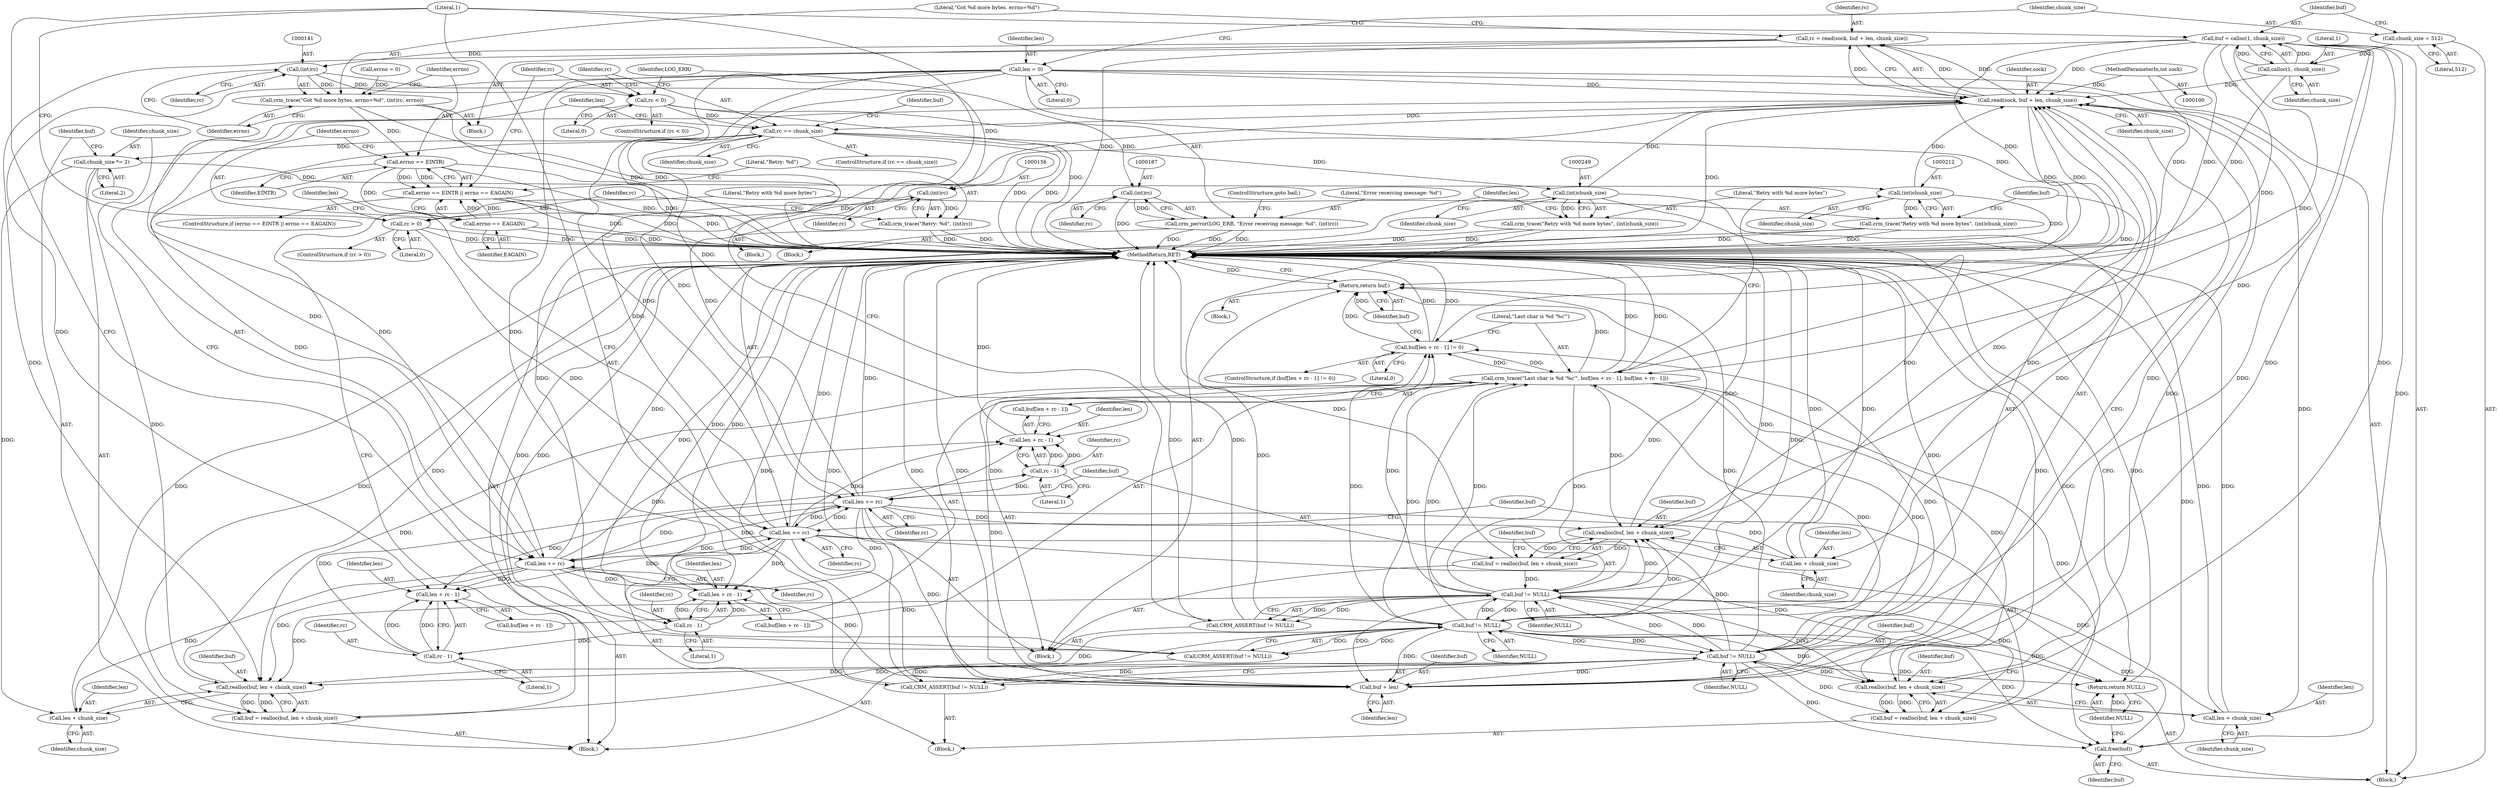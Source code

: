 digraph "1_pacemaker_564f7cc2a51dcd2f28ab12a13394f31be5aa3c93_12@API" {
"1000130" [label="(Call,rc = read(sock, buf + len, chunk_size))"];
"1000132" [label="(Call,read(sock, buf + len, chunk_size))"];
"1000101" [label="(MethodParameterIn,int sock)"];
"1000230" [label="(Call,crm_trace(\"Last char is %d '%c'\", buf[len + rc - 1], buf[len + rc - 1]))"];
"1000220" [label="(Call,buf[len + rc - 1] != 0)"];
"1000215" [label="(Call,buf != NULL)"];
"1000202" [label="(Call,buf = realloc(buf, len + chunk_size))"];
"1000204" [label="(Call,realloc(buf, len + chunk_size))"];
"1000262" [label="(Call,buf != NULL)"];
"1000254" [label="(Call,buf = realloc(buf, len + chunk_size))"];
"1000256" [label="(Call,realloc(buf, len + chunk_size))"];
"1000174" [label="(Call,buf != NULL)"];
"1000166" [label="(Call,buf = realloc(buf, len + chunk_size))"];
"1000168" [label="(Call,realloc(buf, len + chunk_size))"];
"1000119" [label="(Call,buf = calloc(1, chunk_size))"];
"1000121" [label="(Call,calloc(1, chunk_size))"];
"1000116" [label="(Call,chunk_size = 512)"];
"1000163" [label="(Call,len += rc)"];
"1000159" [label="(Call,rc > 0)"];
"1000155" [label="(Call,(int)rc)"];
"1000140" [label="(Call,(int)rc)"];
"1000130" [label="(Call,rc = read(sock, buf + len, chunk_size))"];
"1000112" [label="(Call,len = 0)"];
"1000251" [label="(Call,len += rc)"];
"1000243" [label="(Call,rc - 1)"];
"1000236" [label="(Call,rc - 1)"];
"1000225" [label="(Call,rc - 1)"];
"1000192" [label="(Call,rc == chunk_size)"];
"1000179" [label="(Call,rc < 0)"];
"1000196" [label="(Call,len += rc)"];
"1000248" [label="(Call,(int)chunk_size)"];
"1000199" [label="(Call,chunk_size *= 2)"];
"1000211" [label="(Call,(int)chunk_size)"];
"1000138" [label="(Call,crm_trace(\"Got %d more bytes. errno=%d\", (int)rc, errno))"];
"1000146" [label="(Call,errno == EINTR)"];
"1000145" [label="(Call,errno == EINTR || errno == EAGAIN)"];
"1000149" [label="(Call,errno == EAGAIN)"];
"1000153" [label="(Call,crm_trace(\"Retry: %d\", (int)rc))"];
"1000134" [label="(Call,buf + len)"];
"1000173" [label="(Call,CRM_ASSERT(buf != NULL))"];
"1000214" [label="(Call,CRM_ASSERT(buf != NULL))"];
"1000261" [label="(Call,CRM_ASSERT(buf != NULL))"];
"1000267" [label="(Return,return buf;)"];
"1000270" [label="(Call,free(buf))"];
"1000272" [label="(Return,return NULL;)"];
"1000170" [label="(Call,len + chunk_size)"];
"1000206" [label="(Call,len + chunk_size)"];
"1000223" [label="(Call,len + rc - 1)"];
"1000234" [label="(Call,len + rc - 1)"];
"1000241" [label="(Call,len + rc - 1)"];
"1000258" [label="(Call,len + chunk_size)"];
"1000209" [label="(Call,crm_trace(\"Retry with %d more bytes\", (int)chunk_size))"];
"1000246" [label="(Call,crm_trace(\"Retry with %d more bytes\", (int)chunk_size))"];
"1000186" [label="(Call,(int)rc)"];
"1000183" [label="(Call,crm_perror(LOG_ERR, \"Error receiving message: %d\", (int)rc))"];
"1000215" [label="(Call,buf != NULL)"];
"1000230" [label="(Call,crm_trace(\"Last char is %d '%c'\", buf[len + rc - 1], buf[len + rc - 1]))"];
"1000222" [label="(Identifier,buf)"];
"1000153" [label="(Call,crm_trace(\"Retry: %d\", (int)rc))"];
"1000235" [label="(Identifier,len)"];
"1000114" [label="(Literal,0)"];
"1000236" [label="(Call,rc - 1)"];
"1000225" [label="(Call,rc - 1)"];
"1000247" [label="(Literal,\"Retry with %d more bytes\")"];
"1000116" [label="(Call,chunk_size = 512)"];
"1000216" [label="(Identifier,buf)"];
"1000171" [label="(Identifier,len)"];
"1000154" [label="(Literal,\"Retry: %d\")"];
"1000234" [label="(Call,len + rc - 1)"];
"1000131" [label="(Identifier,rc)"];
"1000217" [label="(Identifier,NULL)"];
"1000172" [label="(Identifier,chunk_size)"];
"1000268" [label="(Identifier,buf)"];
"1000203" [label="(Identifier,buf)"];
"1000250" [label="(Identifier,chunk_size)"];
"1000232" [label="(Call,buf[len + rc - 1])"];
"1000193" [label="(Identifier,rc)"];
"1000145" [label="(Call,errno == EINTR || errno == EAGAIN)"];
"1000255" [label="(Identifier,buf)"];
"1000219" [label="(ControlStructure,if (buf[len + rc - 1] != 0))"];
"1000180" [label="(Identifier,rc)"];
"1000266" [label="(Block,)"];
"1000228" [label="(Literal,0)"];
"1000258" [label="(Call,len + chunk_size)"];
"1000147" [label="(Identifier,errno)"];
"1000142" [label="(Identifier,rc)"];
"1000184" [label="(Identifier,LOG_ERR)"];
"1000199" [label="(Call,chunk_size *= 2)"];
"1000118" [label="(Literal,512)"];
"1000113" [label="(Identifier,len)"];
"1000135" [label="(Identifier,buf)"];
"1000229" [label="(Block,)"];
"1000272" [label="(Return,return NULL;)"];
"1000208" [label="(Identifier,chunk_size)"];
"1000262" [label="(Call,buf != NULL)"];
"1000183" [label="(Call,crm_perror(LOG_ERR, \"Error receiving message: %d\", (int)rc))"];
"1000112" [label="(Call,len = 0)"];
"1000241" [label="(Call,len + rc - 1)"];
"1000151" [label="(Identifier,EAGAIN)"];
"1000271" [label="(Identifier,buf)"];
"1000192" [label="(Call,rc == chunk_size)"];
"1000165" [label="(Identifier,rc)"];
"1000166" [label="(Call,buf = realloc(buf, len + chunk_size))"];
"1000139" [label="(Literal,\"Got %d more bytes. errno=%d\")"];
"1000173" [label="(Call,CRM_ASSERT(buf != NULL))"];
"1000270" [label="(Call,free(buf))"];
"1000102" [label="(Block,)"];
"1000264" [label="(Identifier,NULL)"];
"1000158" [label="(ControlStructure,if (rc > 0))"];
"1000273" [label="(Identifier,NULL)"];
"1000161" [label="(Literal,0)"];
"1000231" [label="(Literal,\"Last char is %d '%c'\")"];
"1000182" [label="(Block,)"];
"1000214" [label="(Call,CRM_ASSERT(buf != NULL))"];
"1000130" [label="(Call,rc = read(sock, buf + len, chunk_size))"];
"1000206" [label="(Call,len + chunk_size)"];
"1000205" [label="(Identifier,buf)"];
"1000194" [label="(Identifier,chunk_size)"];
"1000119" [label="(Call,buf = calloc(1, chunk_size))"];
"1000174" [label="(Call,buf != NULL)"];
"1000196" [label="(Call,len += rc)"];
"1000211" [label="(Call,(int)chunk_size)"];
"1000175" [label="(Identifier,buf)"];
"1000202" [label="(Call,buf = realloc(buf, len + chunk_size))"];
"1000152" [label="(Block,)"];
"1000185" [label="(Literal,\"Error receiving message: %d\")"];
"1000221" [label="(Call,buf[len + rc - 1])"];
"1000168" [label="(Call,realloc(buf, len + chunk_size))"];
"1000220" [label="(Call,buf[len + rc - 1] != 0)"];
"1000259" [label="(Identifier,len)"];
"1000188" [label="(Identifier,rc)"];
"1000159" [label="(Call,rc > 0)"];
"1000189" [label="(ControlStructure,goto bail;)"];
"1000162" [label="(Block,)"];
"1000267" [label="(Return,return buf;)"];
"1000245" [label="(Literal,1)"];
"1000254" [label="(Call,buf = realloc(buf, len + chunk_size))"];
"1000237" [label="(Identifier,rc)"];
"1000146" [label="(Call,errno == EINTR)"];
"1000150" [label="(Identifier,errno)"];
"1000226" [label="(Identifier,rc)"];
"1000169" [label="(Identifier,buf)"];
"1000121" [label="(Call,calloc(1, chunk_size))"];
"1000191" [label="(ControlStructure,if (rc == chunk_size))"];
"1000149" [label="(Call,errno == EAGAIN)"];
"1000207" [label="(Identifier,len)"];
"1000210" [label="(Literal,\"Retry with %d more bytes\")"];
"1000120" [label="(Identifier,buf)"];
"1000256" [label="(Call,realloc(buf, len + chunk_size))"];
"1000160" [label="(Identifier,rc)"];
"1000157" [label="(Identifier,rc)"];
"1000224" [label="(Identifier,len)"];
"1000246" [label="(Call,crm_trace(\"Retry with %d more bytes\", (int)chunk_size))"];
"1000239" [label="(Call,buf[len + rc - 1])"];
"1000195" [label="(Block,)"];
"1000238" [label="(Literal,1)"];
"1000181" [label="(Literal,0)"];
"1000138" [label="(Call,crm_trace(\"Got %d more bytes. errno=%d\", (int)rc, errno))"];
"1000227" [label="(Literal,1)"];
"1000167" [label="(Identifier,buf)"];
"1000178" [label="(ControlStructure,if (rc < 0))"];
"1000253" [label="(Identifier,rc)"];
"1000243" [label="(Call,rc - 1)"];
"1000155" [label="(Call,(int)rc)"];
"1000209" [label="(Call,crm_trace(\"Retry with %d more bytes\", (int)chunk_size))"];
"1000133" [label="(Identifier,sock)"];
"1000204" [label="(Call,realloc(buf, len + chunk_size))"];
"1000186" [label="(Call,(int)rc)"];
"1000132" [label="(Call,read(sock, buf + len, chunk_size))"];
"1000176" [label="(Identifier,NULL)"];
"1000261" [label="(Call,CRM_ASSERT(buf != NULL))"];
"1000263" [label="(Identifier,buf)"];
"1000257" [label="(Identifier,buf)"];
"1000148" [label="(Identifier,EINTR)"];
"1000163" [label="(Call,len += rc)"];
"1000244" [label="(Identifier,rc)"];
"1000117" [label="(Identifier,chunk_size)"];
"1000213" [label="(Identifier,chunk_size)"];
"1000140" [label="(Call,(int)rc)"];
"1000137" [label="(Identifier,chunk_size)"];
"1000127" [label="(Call,errno = 0)"];
"1000252" [label="(Identifier,len)"];
"1000144" [label="(ControlStructure,if (errno == EINTR || errno == EAGAIN))"];
"1000179" [label="(Call,rc < 0)"];
"1000126" [label="(Block,)"];
"1000201" [label="(Literal,2)"];
"1000260" [label="(Identifier,chunk_size)"];
"1000242" [label="(Identifier,len)"];
"1000223" [label="(Call,len + rc - 1)"];
"1000164" [label="(Identifier,len)"];
"1000125" [label="(Literal,1)"];
"1000170" [label="(Call,len + chunk_size)"];
"1000274" [label="(MethodReturn,RET)"];
"1000101" [label="(MethodParameterIn,int sock)"];
"1000123" [label="(Identifier,chunk_size)"];
"1000136" [label="(Identifier,len)"];
"1000197" [label="(Identifier,len)"];
"1000200" [label="(Identifier,chunk_size)"];
"1000251" [label="(Call,len += rc)"];
"1000198" [label="(Identifier,rc)"];
"1000248" [label="(Call,(int)chunk_size)"];
"1000122" [label="(Literal,1)"];
"1000134" [label="(Call,buf + len)"];
"1000143" [label="(Identifier,errno)"];
"1000130" -> "1000126"  [label="AST: "];
"1000130" -> "1000132"  [label="CFG: "];
"1000131" -> "1000130"  [label="AST: "];
"1000132" -> "1000130"  [label="AST: "];
"1000139" -> "1000130"  [label="CFG: "];
"1000130" -> "1000274"  [label="DDG: "];
"1000132" -> "1000130"  [label="DDG: "];
"1000132" -> "1000130"  [label="DDG: "];
"1000132" -> "1000130"  [label="DDG: "];
"1000130" -> "1000140"  [label="DDG: "];
"1000132" -> "1000137"  [label="CFG: "];
"1000133" -> "1000132"  [label="AST: "];
"1000134" -> "1000132"  [label="AST: "];
"1000137" -> "1000132"  [label="AST: "];
"1000132" -> "1000274"  [label="DDG: "];
"1000132" -> "1000274"  [label="DDG: "];
"1000132" -> "1000274"  [label="DDG: "];
"1000101" -> "1000132"  [label="DDG: "];
"1000230" -> "1000132"  [label="DDG: "];
"1000215" -> "1000132"  [label="DDG: "];
"1000262" -> "1000132"  [label="DDG: "];
"1000174" -> "1000132"  [label="DDG: "];
"1000119" -> "1000132"  [label="DDG: "];
"1000112" -> "1000132"  [label="DDG: "];
"1000251" -> "1000132"  [label="DDG: "];
"1000196" -> "1000132"  [label="DDG: "];
"1000163" -> "1000132"  [label="DDG: "];
"1000121" -> "1000132"  [label="DDG: "];
"1000211" -> "1000132"  [label="DDG: "];
"1000248" -> "1000132"  [label="DDG: "];
"1000132" -> "1000168"  [label="DDG: "];
"1000132" -> "1000170"  [label="DDG: "];
"1000132" -> "1000192"  [label="DDG: "];
"1000101" -> "1000100"  [label="AST: "];
"1000101" -> "1000274"  [label="DDG: "];
"1000230" -> "1000229"  [label="AST: "];
"1000230" -> "1000239"  [label="CFG: "];
"1000231" -> "1000230"  [label="AST: "];
"1000232" -> "1000230"  [label="AST: "];
"1000239" -> "1000230"  [label="AST: "];
"1000247" -> "1000230"  [label="CFG: "];
"1000230" -> "1000274"  [label="DDG: "];
"1000230" -> "1000274"  [label="DDG: "];
"1000230" -> "1000134"  [label="DDG: "];
"1000230" -> "1000168"  [label="DDG: "];
"1000230" -> "1000174"  [label="DDG: "];
"1000230" -> "1000204"  [label="DDG: "];
"1000230" -> "1000215"  [label="DDG: "];
"1000230" -> "1000220"  [label="DDG: "];
"1000220" -> "1000230"  [label="DDG: "];
"1000215" -> "1000230"  [label="DDG: "];
"1000262" -> "1000230"  [label="DDG: "];
"1000174" -> "1000230"  [label="DDG: "];
"1000119" -> "1000230"  [label="DDG: "];
"1000230" -> "1000256"  [label="DDG: "];
"1000230" -> "1000262"  [label="DDG: "];
"1000230" -> "1000267"  [label="DDG: "];
"1000230" -> "1000270"  [label="DDG: "];
"1000220" -> "1000219"  [label="AST: "];
"1000220" -> "1000228"  [label="CFG: "];
"1000221" -> "1000220"  [label="AST: "];
"1000228" -> "1000220"  [label="AST: "];
"1000231" -> "1000220"  [label="CFG: "];
"1000268" -> "1000220"  [label="CFG: "];
"1000220" -> "1000274"  [label="DDG: "];
"1000220" -> "1000274"  [label="DDG: "];
"1000215" -> "1000220"  [label="DDG: "];
"1000262" -> "1000220"  [label="DDG: "];
"1000174" -> "1000220"  [label="DDG: "];
"1000119" -> "1000220"  [label="DDG: "];
"1000220" -> "1000267"  [label="DDG: "];
"1000215" -> "1000214"  [label="AST: "];
"1000215" -> "1000217"  [label="CFG: "];
"1000216" -> "1000215"  [label="AST: "];
"1000217" -> "1000215"  [label="AST: "];
"1000214" -> "1000215"  [label="CFG: "];
"1000215" -> "1000274"  [label="DDG: "];
"1000215" -> "1000134"  [label="DDG: "];
"1000215" -> "1000168"  [label="DDG: "];
"1000215" -> "1000174"  [label="DDG: "];
"1000215" -> "1000204"  [label="DDG: "];
"1000215" -> "1000214"  [label="DDG: "];
"1000215" -> "1000214"  [label="DDG: "];
"1000202" -> "1000215"  [label="DDG: "];
"1000262" -> "1000215"  [label="DDG: "];
"1000174" -> "1000215"  [label="DDG: "];
"1000215" -> "1000256"  [label="DDG: "];
"1000215" -> "1000262"  [label="DDG: "];
"1000215" -> "1000267"  [label="DDG: "];
"1000215" -> "1000270"  [label="DDG: "];
"1000215" -> "1000272"  [label="DDG: "];
"1000202" -> "1000195"  [label="AST: "];
"1000202" -> "1000204"  [label="CFG: "];
"1000203" -> "1000202"  [label="AST: "];
"1000204" -> "1000202"  [label="AST: "];
"1000210" -> "1000202"  [label="CFG: "];
"1000202" -> "1000274"  [label="DDG: "];
"1000204" -> "1000202"  [label="DDG: "];
"1000204" -> "1000202"  [label="DDG: "];
"1000204" -> "1000206"  [label="CFG: "];
"1000205" -> "1000204"  [label="AST: "];
"1000206" -> "1000204"  [label="AST: "];
"1000204" -> "1000274"  [label="DDG: "];
"1000262" -> "1000204"  [label="DDG: "];
"1000174" -> "1000204"  [label="DDG: "];
"1000119" -> "1000204"  [label="DDG: "];
"1000196" -> "1000204"  [label="DDG: "];
"1000199" -> "1000204"  [label="DDG: "];
"1000262" -> "1000261"  [label="AST: "];
"1000262" -> "1000264"  [label="CFG: "];
"1000263" -> "1000262"  [label="AST: "];
"1000264" -> "1000262"  [label="AST: "];
"1000261" -> "1000262"  [label="CFG: "];
"1000262" -> "1000274"  [label="DDG: "];
"1000262" -> "1000134"  [label="DDG: "];
"1000262" -> "1000168"  [label="DDG: "];
"1000262" -> "1000174"  [label="DDG: "];
"1000262" -> "1000256"  [label="DDG: "];
"1000262" -> "1000261"  [label="DDG: "];
"1000262" -> "1000261"  [label="DDG: "];
"1000254" -> "1000262"  [label="DDG: "];
"1000174" -> "1000262"  [label="DDG: "];
"1000262" -> "1000267"  [label="DDG: "];
"1000262" -> "1000270"  [label="DDG: "];
"1000262" -> "1000272"  [label="DDG: "];
"1000254" -> "1000229"  [label="AST: "];
"1000254" -> "1000256"  [label="CFG: "];
"1000255" -> "1000254"  [label="AST: "];
"1000256" -> "1000254"  [label="AST: "];
"1000263" -> "1000254"  [label="CFG: "];
"1000254" -> "1000274"  [label="DDG: "];
"1000256" -> "1000254"  [label="DDG: "];
"1000256" -> "1000254"  [label="DDG: "];
"1000256" -> "1000258"  [label="CFG: "];
"1000257" -> "1000256"  [label="AST: "];
"1000258" -> "1000256"  [label="AST: "];
"1000256" -> "1000274"  [label="DDG: "];
"1000174" -> "1000256"  [label="DDG: "];
"1000119" -> "1000256"  [label="DDG: "];
"1000251" -> "1000256"  [label="DDG: "];
"1000248" -> "1000256"  [label="DDG: "];
"1000174" -> "1000173"  [label="AST: "];
"1000174" -> "1000176"  [label="CFG: "];
"1000175" -> "1000174"  [label="AST: "];
"1000176" -> "1000174"  [label="AST: "];
"1000173" -> "1000174"  [label="CFG: "];
"1000174" -> "1000274"  [label="DDG: "];
"1000174" -> "1000134"  [label="DDG: "];
"1000174" -> "1000168"  [label="DDG: "];
"1000174" -> "1000173"  [label="DDG: "];
"1000174" -> "1000173"  [label="DDG: "];
"1000166" -> "1000174"  [label="DDG: "];
"1000174" -> "1000267"  [label="DDG: "];
"1000174" -> "1000270"  [label="DDG: "];
"1000174" -> "1000272"  [label="DDG: "];
"1000166" -> "1000162"  [label="AST: "];
"1000166" -> "1000168"  [label="CFG: "];
"1000167" -> "1000166"  [label="AST: "];
"1000168" -> "1000166"  [label="AST: "];
"1000175" -> "1000166"  [label="CFG: "];
"1000166" -> "1000274"  [label="DDG: "];
"1000168" -> "1000166"  [label="DDG: "];
"1000168" -> "1000166"  [label="DDG: "];
"1000168" -> "1000170"  [label="CFG: "];
"1000169" -> "1000168"  [label="AST: "];
"1000170" -> "1000168"  [label="AST: "];
"1000168" -> "1000274"  [label="DDG: "];
"1000119" -> "1000168"  [label="DDG: "];
"1000163" -> "1000168"  [label="DDG: "];
"1000119" -> "1000102"  [label="AST: "];
"1000119" -> "1000121"  [label="CFG: "];
"1000120" -> "1000119"  [label="AST: "];
"1000121" -> "1000119"  [label="AST: "];
"1000125" -> "1000119"  [label="CFG: "];
"1000119" -> "1000274"  [label="DDG: "];
"1000121" -> "1000119"  [label="DDG: "];
"1000121" -> "1000119"  [label="DDG: "];
"1000119" -> "1000134"  [label="DDG: "];
"1000119" -> "1000267"  [label="DDG: "];
"1000119" -> "1000270"  [label="DDG: "];
"1000121" -> "1000123"  [label="CFG: "];
"1000122" -> "1000121"  [label="AST: "];
"1000123" -> "1000121"  [label="AST: "];
"1000121" -> "1000274"  [label="DDG: "];
"1000116" -> "1000121"  [label="DDG: "];
"1000116" -> "1000102"  [label="AST: "];
"1000116" -> "1000118"  [label="CFG: "];
"1000117" -> "1000116"  [label="AST: "];
"1000118" -> "1000116"  [label="AST: "];
"1000120" -> "1000116"  [label="CFG: "];
"1000163" -> "1000162"  [label="AST: "];
"1000163" -> "1000165"  [label="CFG: "];
"1000164" -> "1000163"  [label="AST: "];
"1000165" -> "1000163"  [label="AST: "];
"1000167" -> "1000163"  [label="CFG: "];
"1000163" -> "1000274"  [label="DDG: "];
"1000163" -> "1000134"  [label="DDG: "];
"1000159" -> "1000163"  [label="DDG: "];
"1000112" -> "1000163"  [label="DDG: "];
"1000251" -> "1000163"  [label="DDG: "];
"1000196" -> "1000163"  [label="DDG: "];
"1000163" -> "1000170"  [label="DDG: "];
"1000163" -> "1000196"  [label="DDG: "];
"1000163" -> "1000223"  [label="DDG: "];
"1000163" -> "1000234"  [label="DDG: "];
"1000163" -> "1000241"  [label="DDG: "];
"1000163" -> "1000251"  [label="DDG: "];
"1000159" -> "1000158"  [label="AST: "];
"1000159" -> "1000161"  [label="CFG: "];
"1000160" -> "1000159"  [label="AST: "];
"1000161" -> "1000159"  [label="AST: "];
"1000125" -> "1000159"  [label="CFG: "];
"1000164" -> "1000159"  [label="CFG: "];
"1000159" -> "1000274"  [label="DDG: "];
"1000159" -> "1000274"  [label="DDG: "];
"1000155" -> "1000159"  [label="DDG: "];
"1000155" -> "1000153"  [label="AST: "];
"1000155" -> "1000157"  [label="CFG: "];
"1000156" -> "1000155"  [label="AST: "];
"1000157" -> "1000155"  [label="AST: "];
"1000153" -> "1000155"  [label="CFG: "];
"1000155" -> "1000153"  [label="DDG: "];
"1000140" -> "1000155"  [label="DDG: "];
"1000140" -> "1000138"  [label="AST: "];
"1000140" -> "1000142"  [label="CFG: "];
"1000141" -> "1000140"  [label="AST: "];
"1000142" -> "1000140"  [label="AST: "];
"1000143" -> "1000140"  [label="CFG: "];
"1000140" -> "1000138"  [label="DDG: "];
"1000140" -> "1000179"  [label="DDG: "];
"1000112" -> "1000102"  [label="AST: "];
"1000112" -> "1000114"  [label="CFG: "];
"1000113" -> "1000112"  [label="AST: "];
"1000114" -> "1000112"  [label="AST: "];
"1000117" -> "1000112"  [label="CFG: "];
"1000112" -> "1000274"  [label="DDG: "];
"1000112" -> "1000134"  [label="DDG: "];
"1000112" -> "1000196"  [label="DDG: "];
"1000112" -> "1000223"  [label="DDG: "];
"1000112" -> "1000234"  [label="DDG: "];
"1000112" -> "1000241"  [label="DDG: "];
"1000112" -> "1000251"  [label="DDG: "];
"1000251" -> "1000229"  [label="AST: "];
"1000251" -> "1000253"  [label="CFG: "];
"1000252" -> "1000251"  [label="AST: "];
"1000253" -> "1000251"  [label="AST: "];
"1000255" -> "1000251"  [label="CFG: "];
"1000251" -> "1000274"  [label="DDG: "];
"1000251" -> "1000134"  [label="DDG: "];
"1000251" -> "1000196"  [label="DDG: "];
"1000251" -> "1000223"  [label="DDG: "];
"1000251" -> "1000234"  [label="DDG: "];
"1000251" -> "1000241"  [label="DDG: "];
"1000243" -> "1000251"  [label="DDG: "];
"1000196" -> "1000251"  [label="DDG: "];
"1000251" -> "1000258"  [label="DDG: "];
"1000243" -> "1000241"  [label="AST: "];
"1000243" -> "1000245"  [label="CFG: "];
"1000244" -> "1000243"  [label="AST: "];
"1000245" -> "1000243"  [label="AST: "];
"1000241" -> "1000243"  [label="CFG: "];
"1000243" -> "1000241"  [label="DDG: "];
"1000243" -> "1000241"  [label="DDG: "];
"1000236" -> "1000243"  [label="DDG: "];
"1000236" -> "1000234"  [label="AST: "];
"1000236" -> "1000238"  [label="CFG: "];
"1000237" -> "1000236"  [label="AST: "];
"1000238" -> "1000236"  [label="AST: "];
"1000234" -> "1000236"  [label="CFG: "];
"1000236" -> "1000234"  [label="DDG: "];
"1000236" -> "1000234"  [label="DDG: "];
"1000225" -> "1000236"  [label="DDG: "];
"1000225" -> "1000223"  [label="AST: "];
"1000225" -> "1000227"  [label="CFG: "];
"1000226" -> "1000225"  [label="AST: "];
"1000227" -> "1000225"  [label="AST: "];
"1000223" -> "1000225"  [label="CFG: "];
"1000225" -> "1000274"  [label="DDG: "];
"1000225" -> "1000223"  [label="DDG: "];
"1000225" -> "1000223"  [label="DDG: "];
"1000192" -> "1000225"  [label="DDG: "];
"1000192" -> "1000191"  [label="AST: "];
"1000192" -> "1000194"  [label="CFG: "];
"1000193" -> "1000192"  [label="AST: "];
"1000194" -> "1000192"  [label="AST: "];
"1000197" -> "1000192"  [label="CFG: "];
"1000222" -> "1000192"  [label="CFG: "];
"1000192" -> "1000274"  [label="DDG: "];
"1000192" -> "1000274"  [label="DDG: "];
"1000179" -> "1000192"  [label="DDG: "];
"1000192" -> "1000196"  [label="DDG: "];
"1000192" -> "1000199"  [label="DDG: "];
"1000192" -> "1000248"  [label="DDG: "];
"1000179" -> "1000178"  [label="AST: "];
"1000179" -> "1000181"  [label="CFG: "];
"1000180" -> "1000179"  [label="AST: "];
"1000181" -> "1000179"  [label="AST: "];
"1000184" -> "1000179"  [label="CFG: "];
"1000193" -> "1000179"  [label="CFG: "];
"1000179" -> "1000274"  [label="DDG: "];
"1000179" -> "1000186"  [label="DDG: "];
"1000196" -> "1000195"  [label="AST: "];
"1000196" -> "1000198"  [label="CFG: "];
"1000197" -> "1000196"  [label="AST: "];
"1000198" -> "1000196"  [label="AST: "];
"1000200" -> "1000196"  [label="CFG: "];
"1000196" -> "1000274"  [label="DDG: "];
"1000196" -> "1000134"  [label="DDG: "];
"1000196" -> "1000206"  [label="DDG: "];
"1000196" -> "1000223"  [label="DDG: "];
"1000196" -> "1000234"  [label="DDG: "];
"1000196" -> "1000241"  [label="DDG: "];
"1000248" -> "1000246"  [label="AST: "];
"1000248" -> "1000250"  [label="CFG: "];
"1000249" -> "1000248"  [label="AST: "];
"1000250" -> "1000248"  [label="AST: "];
"1000246" -> "1000248"  [label="CFG: "];
"1000248" -> "1000246"  [label="DDG: "];
"1000248" -> "1000258"  [label="DDG: "];
"1000199" -> "1000195"  [label="AST: "];
"1000199" -> "1000201"  [label="CFG: "];
"1000200" -> "1000199"  [label="AST: "];
"1000201" -> "1000199"  [label="AST: "];
"1000203" -> "1000199"  [label="CFG: "];
"1000199" -> "1000206"  [label="DDG: "];
"1000199" -> "1000211"  [label="DDG: "];
"1000211" -> "1000209"  [label="AST: "];
"1000211" -> "1000213"  [label="CFG: "];
"1000212" -> "1000211"  [label="AST: "];
"1000213" -> "1000211"  [label="AST: "];
"1000209" -> "1000211"  [label="CFG: "];
"1000211" -> "1000274"  [label="DDG: "];
"1000211" -> "1000209"  [label="DDG: "];
"1000138" -> "1000126"  [label="AST: "];
"1000138" -> "1000143"  [label="CFG: "];
"1000139" -> "1000138"  [label="AST: "];
"1000143" -> "1000138"  [label="AST: "];
"1000147" -> "1000138"  [label="CFG: "];
"1000138" -> "1000274"  [label="DDG: "];
"1000138" -> "1000274"  [label="DDG: "];
"1000127" -> "1000138"  [label="DDG: "];
"1000138" -> "1000146"  [label="DDG: "];
"1000146" -> "1000145"  [label="AST: "];
"1000146" -> "1000148"  [label="CFG: "];
"1000147" -> "1000146"  [label="AST: "];
"1000148" -> "1000146"  [label="AST: "];
"1000150" -> "1000146"  [label="CFG: "];
"1000145" -> "1000146"  [label="CFG: "];
"1000146" -> "1000274"  [label="DDG: "];
"1000146" -> "1000274"  [label="DDG: "];
"1000146" -> "1000145"  [label="DDG: "];
"1000146" -> "1000145"  [label="DDG: "];
"1000146" -> "1000149"  [label="DDG: "];
"1000145" -> "1000144"  [label="AST: "];
"1000145" -> "1000149"  [label="CFG: "];
"1000149" -> "1000145"  [label="AST: "];
"1000154" -> "1000145"  [label="CFG: "];
"1000180" -> "1000145"  [label="CFG: "];
"1000145" -> "1000274"  [label="DDG: "];
"1000145" -> "1000274"  [label="DDG: "];
"1000145" -> "1000274"  [label="DDG: "];
"1000149" -> "1000145"  [label="DDG: "];
"1000149" -> "1000145"  [label="DDG: "];
"1000149" -> "1000151"  [label="CFG: "];
"1000150" -> "1000149"  [label="AST: "];
"1000151" -> "1000149"  [label="AST: "];
"1000149" -> "1000274"  [label="DDG: "];
"1000149" -> "1000274"  [label="DDG: "];
"1000153" -> "1000152"  [label="AST: "];
"1000154" -> "1000153"  [label="AST: "];
"1000160" -> "1000153"  [label="CFG: "];
"1000153" -> "1000274"  [label="DDG: "];
"1000153" -> "1000274"  [label="DDG: "];
"1000134" -> "1000136"  [label="CFG: "];
"1000135" -> "1000134"  [label="AST: "];
"1000136" -> "1000134"  [label="AST: "];
"1000137" -> "1000134"  [label="CFG: "];
"1000134" -> "1000274"  [label="DDG: "];
"1000134" -> "1000274"  [label="DDG: "];
"1000173" -> "1000162"  [label="AST: "];
"1000125" -> "1000173"  [label="CFG: "];
"1000173" -> "1000274"  [label="DDG: "];
"1000173" -> "1000274"  [label="DDG: "];
"1000214" -> "1000195"  [label="AST: "];
"1000125" -> "1000214"  [label="CFG: "];
"1000214" -> "1000274"  [label="DDG: "];
"1000214" -> "1000274"  [label="DDG: "];
"1000261" -> "1000229"  [label="AST: "];
"1000125" -> "1000261"  [label="CFG: "];
"1000261" -> "1000274"  [label="DDG: "];
"1000261" -> "1000274"  [label="DDG: "];
"1000267" -> "1000266"  [label="AST: "];
"1000267" -> "1000268"  [label="CFG: "];
"1000268" -> "1000267"  [label="AST: "];
"1000274" -> "1000267"  [label="CFG: "];
"1000267" -> "1000274"  [label="DDG: "];
"1000268" -> "1000267"  [label="DDG: "];
"1000270" -> "1000102"  [label="AST: "];
"1000270" -> "1000271"  [label="CFG: "];
"1000271" -> "1000270"  [label="AST: "];
"1000273" -> "1000270"  [label="CFG: "];
"1000270" -> "1000274"  [label="DDG: "];
"1000272" -> "1000102"  [label="AST: "];
"1000272" -> "1000273"  [label="CFG: "];
"1000273" -> "1000272"  [label="AST: "];
"1000274" -> "1000272"  [label="CFG: "];
"1000272" -> "1000274"  [label="DDG: "];
"1000273" -> "1000272"  [label="DDG: "];
"1000170" -> "1000172"  [label="CFG: "];
"1000171" -> "1000170"  [label="AST: "];
"1000172" -> "1000170"  [label="AST: "];
"1000170" -> "1000274"  [label="DDG: "];
"1000170" -> "1000274"  [label="DDG: "];
"1000206" -> "1000208"  [label="CFG: "];
"1000207" -> "1000206"  [label="AST: "];
"1000208" -> "1000206"  [label="AST: "];
"1000206" -> "1000274"  [label="DDG: "];
"1000223" -> "1000221"  [label="AST: "];
"1000224" -> "1000223"  [label="AST: "];
"1000221" -> "1000223"  [label="CFG: "];
"1000223" -> "1000274"  [label="DDG: "];
"1000223" -> "1000274"  [label="DDG: "];
"1000234" -> "1000232"  [label="AST: "];
"1000235" -> "1000234"  [label="AST: "];
"1000232" -> "1000234"  [label="CFG: "];
"1000241" -> "1000239"  [label="AST: "];
"1000242" -> "1000241"  [label="AST: "];
"1000239" -> "1000241"  [label="CFG: "];
"1000241" -> "1000274"  [label="DDG: "];
"1000258" -> "1000260"  [label="CFG: "];
"1000259" -> "1000258"  [label="AST: "];
"1000260" -> "1000258"  [label="AST: "];
"1000258" -> "1000274"  [label="DDG: "];
"1000258" -> "1000274"  [label="DDG: "];
"1000209" -> "1000195"  [label="AST: "];
"1000210" -> "1000209"  [label="AST: "];
"1000216" -> "1000209"  [label="CFG: "];
"1000209" -> "1000274"  [label="DDG: "];
"1000209" -> "1000274"  [label="DDG: "];
"1000246" -> "1000229"  [label="AST: "];
"1000247" -> "1000246"  [label="AST: "];
"1000252" -> "1000246"  [label="CFG: "];
"1000246" -> "1000274"  [label="DDG: "];
"1000246" -> "1000274"  [label="DDG: "];
"1000186" -> "1000183"  [label="AST: "];
"1000186" -> "1000188"  [label="CFG: "];
"1000187" -> "1000186"  [label="AST: "];
"1000188" -> "1000186"  [label="AST: "];
"1000183" -> "1000186"  [label="CFG: "];
"1000186" -> "1000274"  [label="DDG: "];
"1000186" -> "1000183"  [label="DDG: "];
"1000183" -> "1000182"  [label="AST: "];
"1000184" -> "1000183"  [label="AST: "];
"1000185" -> "1000183"  [label="AST: "];
"1000189" -> "1000183"  [label="CFG: "];
"1000183" -> "1000274"  [label="DDG: "];
"1000183" -> "1000274"  [label="DDG: "];
"1000183" -> "1000274"  [label="DDG: "];
}
